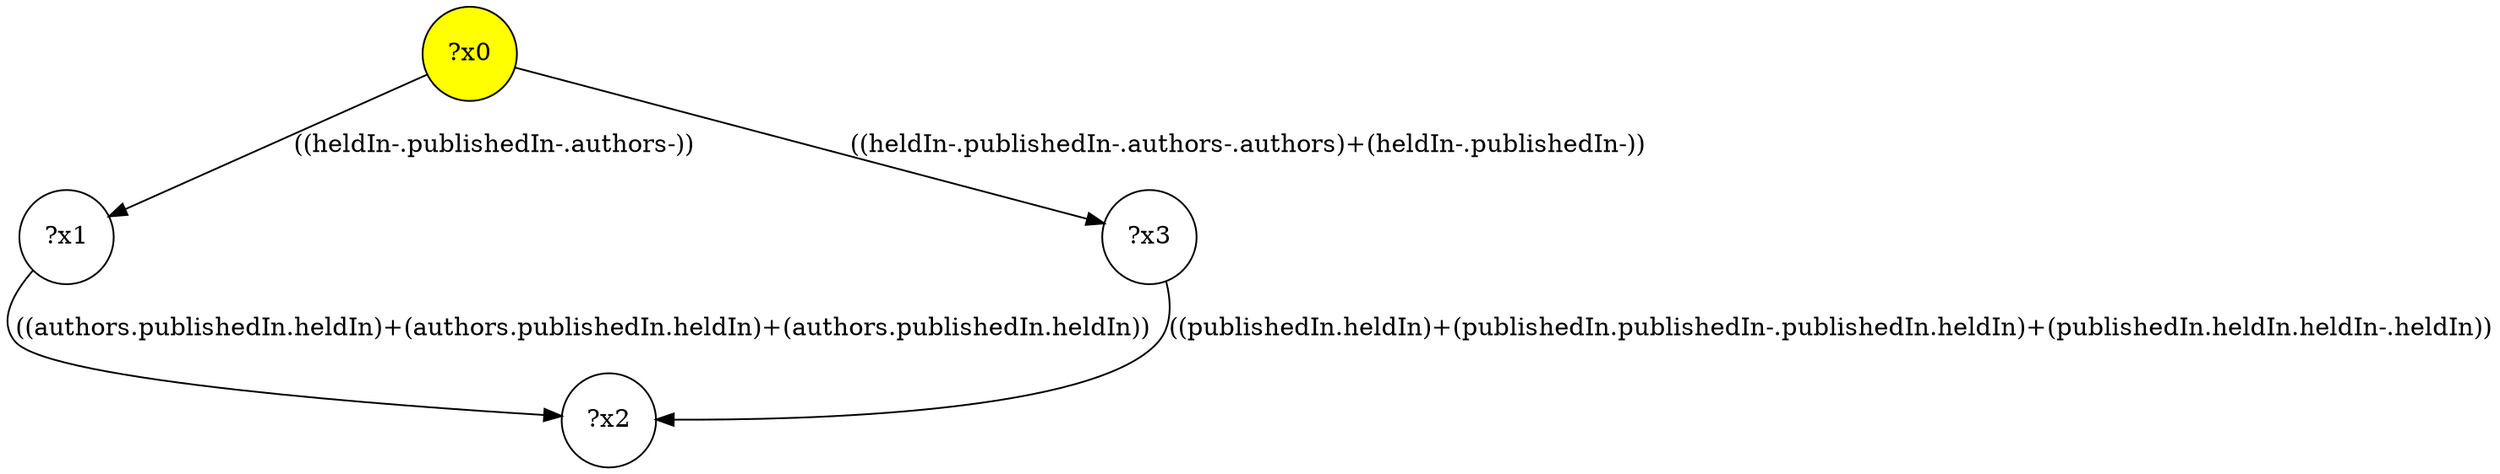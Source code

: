 digraph g {
	x0 [fillcolor="yellow", style="filled," shape=circle, label="?x0"];
	x1 [shape=circle, label="?x1"];
	x0 -> x1 [label="((heldIn-.publishedIn-.authors-))"];
	x2 [shape=circle, label="?x2"];
	x1 -> x2 [label="((authors.publishedIn.heldIn)+(authors.publishedIn.heldIn)+(authors.publishedIn.heldIn))"];
	x3 [shape=circle, label="?x3"];
	x0 -> x3 [label="((heldIn-.publishedIn-.authors-.authors)+(heldIn-.publishedIn-))"];
	x3 -> x2 [label="((publishedIn.heldIn)+(publishedIn.publishedIn-.publishedIn.heldIn)+(publishedIn.heldIn.heldIn-.heldIn))"];
}
